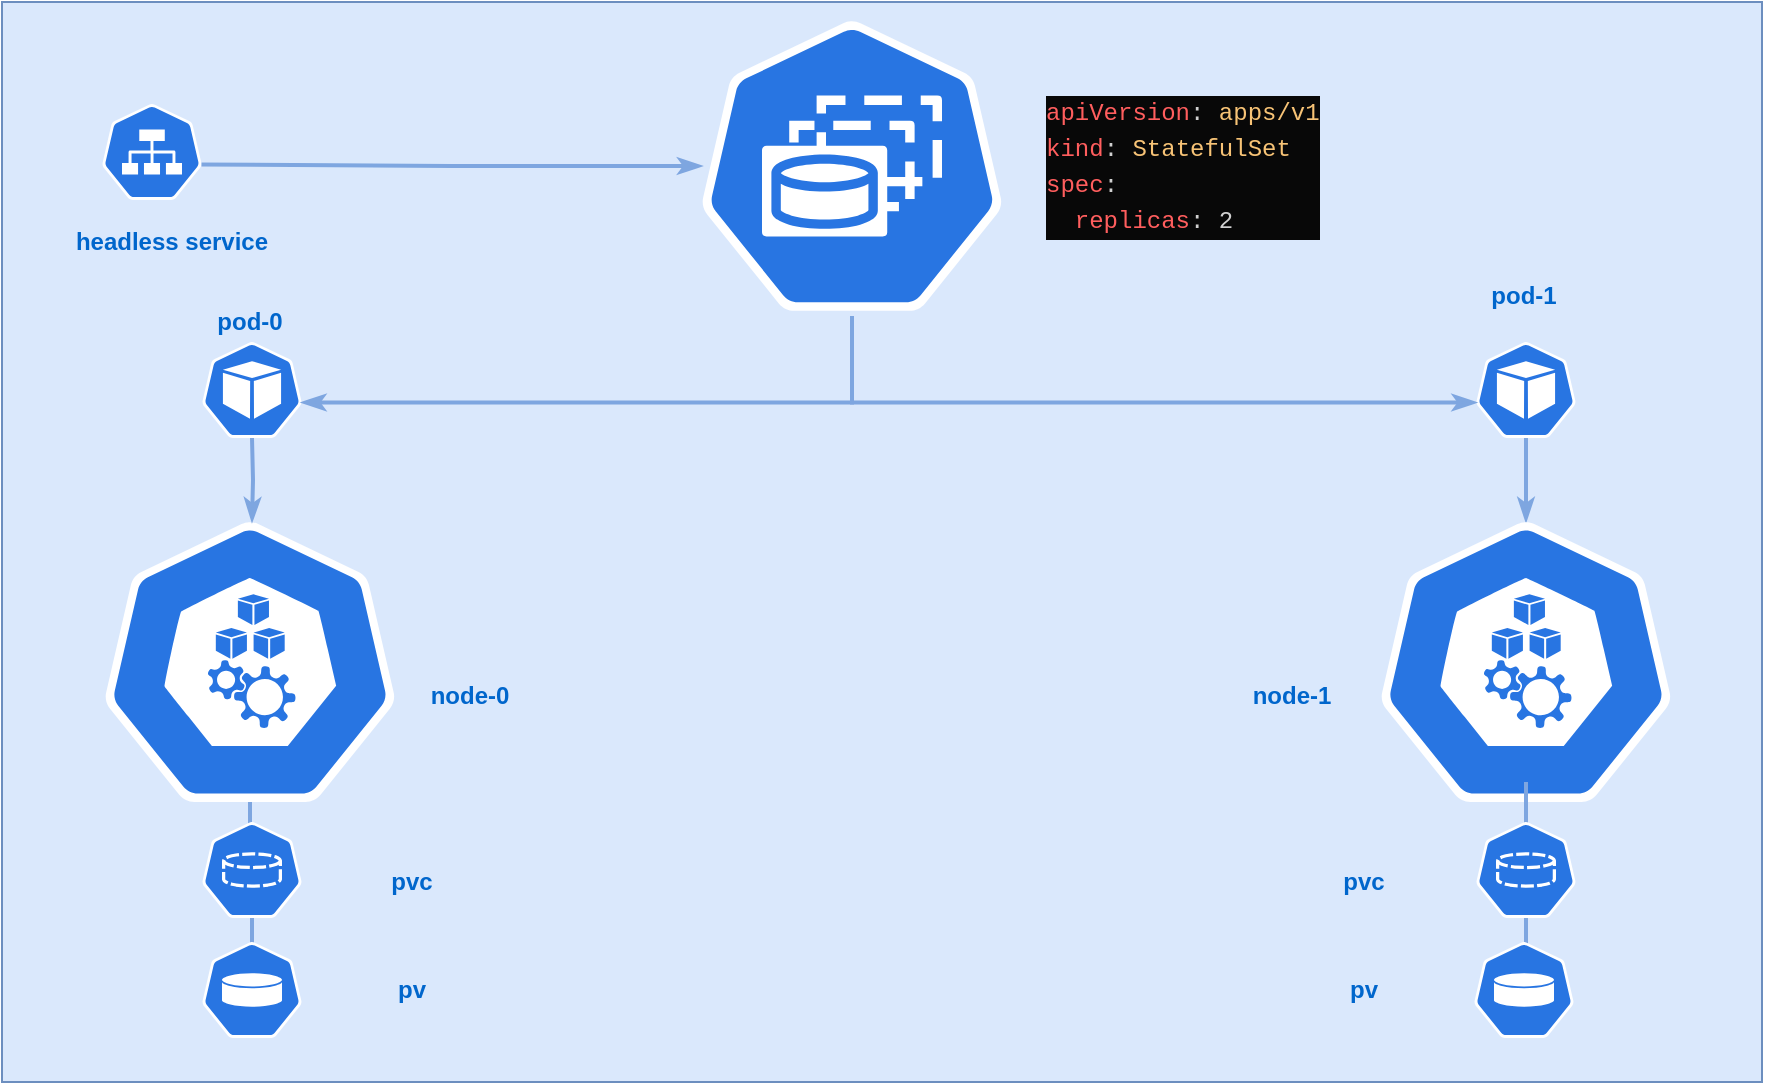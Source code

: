 <mxfile version="14.5.1" type="device"><diagram id="qE7TiqqoGSbIqo8UgUwT" name="Page-1"><mxGraphModel dx="1047" dy="705" grid="1" gridSize="10" guides="1" tooltips="1" connect="1" arrows="1" fold="1" page="1" pageScale="1" pageWidth="827" pageHeight="1169" math="0" shadow="0"><root><mxCell id="0"/><mxCell id="1" parent="0"/><mxCell id="6hJja2DEXQVhU4KZsvHY-12" value="" style="rounded=0;whiteSpace=wrap;html=1;fillColor=#dae8fc;strokeColor=#6c8ebf;" vertex="1" parent="1"><mxGeometry x="40" y="60" width="880" height="540" as="geometry"/></mxCell><mxCell id="6hJja2DEXQVhU4KZsvHY-3" value="&lt;div style=&quot;color: rgb(248 , 248 , 242) ; background-color: rgb(8 , 8 , 8) ; font-family: &amp;#34;menlo&amp;#34; , &amp;#34;monaco&amp;#34; , &amp;#34;courier new&amp;#34; , monospace ; font-weight: normal ; font-size: 12px ; line-height: 18px&quot;&gt;&lt;div&gt;&lt;span style=&quot;color: #ff5e5e&quot;&gt;apiVersion&lt;/span&gt;&lt;span style=&quot;color: #d0d0d0&quot;&gt;:&lt;/span&gt;&lt;span style=&quot;color: #c5c8c6&quot;&gt; &lt;/span&gt;&lt;span style=&quot;color: #f7c376&quot;&gt;apps/v1&lt;/span&gt;&lt;/div&gt;&lt;div&gt;&lt;span style=&quot;color: #ff5e5e&quot;&gt;kind&lt;/span&gt;&lt;span style=&quot;color: #d0d0d0&quot;&gt;:&lt;/span&gt;&lt;span style=&quot;color: #c5c8c6&quot;&gt; &lt;/span&gt;&lt;span style=&quot;color: #f7c376&quot;&gt;StatefulSet&lt;/span&gt;&lt;/div&gt;&lt;div&gt;&lt;span style=&quot;color: #c5c8c6&quot;&gt;  &lt;/span&gt;&lt;span style=&quot;color: #ff5e5e&quot;&gt;spec&lt;/span&gt;&lt;span style=&quot;color: #d0d0d0&quot;&gt;:&lt;/span&gt;&lt;/div&gt;&lt;div&gt;&lt;span style=&quot;color: #c5c8c6&quot;&gt;&lt;/span&gt;&lt;span style=&quot;color: #ff5e5e&quot;&gt;&amp;nbsp; replicas&lt;/span&gt;&lt;span style=&quot;color: #d0d0d0&quot;&gt;: 2&lt;/span&gt;&lt;span style=&quot;color: rgb(197 , 200 , 198)&quot;&gt;&amp;nbsp;&lt;/span&gt;&lt;/div&gt;&lt;/div&gt;" style="text;whiteSpace=wrap;html=1;" vertex="1" parent="1"><mxGeometry x="560" y="100" width="160" height="110" as="geometry"/></mxCell><mxCell id="6hJja2DEXQVhU4KZsvHY-4" value="" style="html=1;dashed=0;whitespace=wrap;fillColor=#2875E2;strokeColor=#ffffff;points=[[0.005,0.63,0],[0.1,0.2,0],[0.9,0.2,0],[0.5,0,0],[0.995,0.63,0],[0.72,0.99,0],[0.5,1,0],[0.28,0.99,0]];shape=mxgraph.kubernetes.icon;prIcon=node" vertex="1" parent="1"><mxGeometry x="89" y="320" width="150" height="140" as="geometry"/></mxCell><mxCell id="6hJja2DEXQVhU4KZsvHY-34" style="edgeStyle=orthogonalEdgeStyle;rounded=0;orthogonalLoop=1;jettySize=auto;html=1;exitX=0.5;exitY=0;exitDx=0;exitDy=0;exitPerimeter=0;entryX=0.5;entryY=1;entryDx=0;entryDy=0;entryPerimeter=0;startArrow=classicThin;startFill=1;endArrow=none;endFill=0;strokeColor=#7EA6E0;strokeWidth=2;" edge="1" parent="1" source="6hJja2DEXQVhU4KZsvHY-5" target="6hJja2DEXQVhU4KZsvHY-25"><mxGeometry relative="1" as="geometry"/></mxCell><mxCell id="6hJja2DEXQVhU4KZsvHY-5" value="" style="html=1;dashed=0;whitespace=wrap;fillColor=#2875E2;strokeColor=#ffffff;points=[[0.005,0.63,0],[0.1,0.2,0],[0.9,0.2,0],[0.5,0,0],[0.995,0.63,0],[0.72,0.99,0],[0.5,1,0],[0.28,0.99,0]];shape=mxgraph.kubernetes.icon;prIcon=node" vertex="1" parent="1"><mxGeometry x="727" y="320" width="150" height="140" as="geometry"/></mxCell><mxCell id="6hJja2DEXQVhU4KZsvHY-17" value="" style="html=1;dashed=0;whitespace=wrap;fillColor=#2875E2;strokeColor=#ffffff;points=[[0.005,0.63,0],[0.1,0.2,0],[0.9,0.2,0],[0.5,0,0],[0.995,0.63,0],[0.72,0.99,0],[0.5,1,0],[0.28,0.99,0]];shape=mxgraph.kubernetes.icon;prIcon=svc" vertex="1" parent="1"><mxGeometry x="90" y="111" width="50" height="48" as="geometry"/></mxCell><mxCell id="6hJja2DEXQVhU4KZsvHY-26" style="edgeStyle=orthogonalEdgeStyle;rounded=0;orthogonalLoop=1;jettySize=auto;html=1;entryX=0.995;entryY=0.63;entryDx=0;entryDy=0;entryPerimeter=0;strokeColor=#7EA6E0;strokeWidth=2;endArrow=none;endFill=0;startArrow=classicThin;startFill=1;" edge="1" parent="1" source="6hJja2DEXQVhU4KZsvHY-18" target="6hJja2DEXQVhU4KZsvHY-17"><mxGeometry relative="1" as="geometry"/></mxCell><mxCell id="6hJja2DEXQVhU4KZsvHY-18" value="" style="html=1;dashed=0;whitespace=wrap;fillColor=#2875E2;strokeColor=#ffffff;points=[[0.005,0.63,0],[0.1,0.2,0],[0.9,0.2,0],[0.5,0,0],[0.995,0.63,0],[0.72,0.99,0],[0.5,1,0],[0.28,0.99,0]];shape=mxgraph.kubernetes.icon;prIcon=sts" vertex="1" parent="1"><mxGeometry x="390" y="67" width="150" height="150" as="geometry"/></mxCell><mxCell id="6hJja2DEXQVhU4KZsvHY-35" style="edgeStyle=orthogonalEdgeStyle;rounded=0;orthogonalLoop=1;jettySize=auto;html=1;exitX=0.5;exitY=0;exitDx=0;exitDy=0;exitPerimeter=0;entryX=0.5;entryY=1;entryDx=0;entryDy=0;entryPerimeter=0;startArrow=none;startFill=0;endArrow=none;endFill=0;strokeColor=#7EA6E0;strokeWidth=2;" edge="1" parent="1" source="6hJja2DEXQVhU4KZsvHY-20" target="6hJja2DEXQVhU4KZsvHY-4"><mxGeometry relative="1" as="geometry"/></mxCell><mxCell id="6hJja2DEXQVhU4KZsvHY-36" style="edgeStyle=orthogonalEdgeStyle;rounded=0;orthogonalLoop=1;jettySize=auto;html=1;exitX=0.5;exitY=1;exitDx=0;exitDy=0;exitPerimeter=0;startArrow=none;startFill=0;endArrow=none;endFill=0;strokeColor=#7EA6E0;strokeWidth=2;" edge="1" parent="1" source="6hJja2DEXQVhU4KZsvHY-20" target="6hJja2DEXQVhU4KZsvHY-21"><mxGeometry relative="1" as="geometry"/></mxCell><mxCell id="6hJja2DEXQVhU4KZsvHY-20" value="" style="html=1;dashed=0;whitespace=wrap;fillColor=#2875E2;strokeColor=#ffffff;points=[[0.005,0.63,0],[0.1,0.2,0],[0.9,0.2,0],[0.5,0,0],[0.995,0.63,0],[0.72,0.99,0],[0.5,1,0],[0.28,0.99,0]];shape=mxgraph.kubernetes.icon;prIcon=pvc" vertex="1" parent="1"><mxGeometry x="140" y="470" width="50" height="48" as="geometry"/></mxCell><mxCell id="6hJja2DEXQVhU4KZsvHY-21" value="" style="html=1;dashed=0;whitespace=wrap;fillColor=#2875E2;strokeColor=#ffffff;points=[[0.005,0.63,0],[0.1,0.2,0],[0.9,0.2,0],[0.5,0,0],[0.995,0.63,0],[0.72,0.99,0],[0.5,1,0],[0.28,0.99,0]];shape=mxgraph.kubernetes.icon;prIcon=pv" vertex="1" parent="1"><mxGeometry x="140" y="530" width="50" height="48" as="geometry"/></mxCell><mxCell id="6hJja2DEXQVhU4KZsvHY-37" style="edgeStyle=orthogonalEdgeStyle;rounded=0;orthogonalLoop=1;jettySize=auto;html=1;exitX=0.5;exitY=0;exitDx=0;exitDy=0;exitPerimeter=0;startArrow=none;startFill=0;endArrow=none;endFill=0;strokeColor=#7EA6E0;strokeWidth=2;" edge="1" parent="1" source="6hJja2DEXQVhU4KZsvHY-22" target="6hJja2DEXQVhU4KZsvHY-5"><mxGeometry relative="1" as="geometry"/></mxCell><mxCell id="6hJja2DEXQVhU4KZsvHY-22" value="" style="html=1;dashed=0;whitespace=wrap;fillColor=#2875E2;strokeColor=#ffffff;points=[[0.005,0.63,0],[0.1,0.2,0],[0.9,0.2,0],[0.5,0,0],[0.995,0.63,0],[0.72,0.99,0],[0.5,1,0],[0.28,0.99,0]];shape=mxgraph.kubernetes.icon;prIcon=pvc" vertex="1" parent="1"><mxGeometry x="777" y="470" width="50" height="48" as="geometry"/></mxCell><mxCell id="6hJja2DEXQVhU4KZsvHY-38" style="edgeStyle=orthogonalEdgeStyle;rounded=0;orthogonalLoop=1;jettySize=auto;html=1;exitX=0.5;exitY=0;exitDx=0;exitDy=0;exitPerimeter=0;entryX=0.5;entryY=1;entryDx=0;entryDy=0;entryPerimeter=0;startArrow=none;startFill=0;endArrow=none;endFill=0;strokeColor=#7EA6E0;strokeWidth=2;" edge="1" parent="1" source="6hJja2DEXQVhU4KZsvHY-23" target="6hJja2DEXQVhU4KZsvHY-22"><mxGeometry relative="1" as="geometry"/></mxCell><mxCell id="6hJja2DEXQVhU4KZsvHY-23" value="" style="html=1;dashed=0;whitespace=wrap;fillColor=#2875E2;strokeColor=#ffffff;points=[[0.005,0.63,0],[0.1,0.2,0],[0.9,0.2,0],[0.5,0,0],[0.995,0.63,0],[0.72,0.99,0],[0.5,1,0],[0.28,0.99,0]];shape=mxgraph.kubernetes.icon;prIcon=pv" vertex="1" parent="1"><mxGeometry x="776" y="530" width="50" height="48" as="geometry"/></mxCell><mxCell id="6hJja2DEXQVhU4KZsvHY-24" value="" style="html=1;dashed=0;whitespace=wrap;fillColor=#2875E2;strokeColor=#ffffff;points=[[0.005,0.63,0],[0.1,0.2,0],[0.9,0.2,0],[0.5,0,0],[0.995,0.63,0],[0.72,0.99,0],[0.5,1,0],[0.28,0.99,0]];shape=mxgraph.kubernetes.icon;prIcon=pod" vertex="1" parent="1"><mxGeometry x="140" y="230" width="50" height="48" as="geometry"/></mxCell><mxCell id="6hJja2DEXQVhU4KZsvHY-25" value="" style="html=1;dashed=0;whitespace=wrap;fillColor=#2875E2;strokeColor=#ffffff;points=[[0.005,0.63,0],[0.1,0.2,0],[0.9,0.2,0],[0.5,0,0],[0.995,0.63,0],[0.72,0.99,0],[0.5,1,0],[0.28,0.99,0]];shape=mxgraph.kubernetes.icon;prIcon=pod" vertex="1" parent="1"><mxGeometry x="777" y="230" width="50" height="48" as="geometry"/></mxCell><mxCell id="6hJja2DEXQVhU4KZsvHY-28" style="edgeStyle=orthogonalEdgeStyle;rounded=0;orthogonalLoop=1;jettySize=auto;html=1;strokeColor=#7EA6E0;strokeWidth=2;endArrow=none;endFill=0;startArrow=classicThin;startFill=1;exitX=0.995;exitY=0.63;exitDx=0;exitDy=0;exitPerimeter=0;" edge="1" parent="1" source="6hJja2DEXQVhU4KZsvHY-24" target="6hJja2DEXQVhU4KZsvHY-18"><mxGeometry relative="1" as="geometry"><mxPoint x="520.25" y="410.76" as="sourcePoint"/><mxPoint x="270" y="410" as="targetPoint"/></mxGeometry></mxCell><mxCell id="6hJja2DEXQVhU4KZsvHY-29" style="edgeStyle=orthogonalEdgeStyle;rounded=0;orthogonalLoop=1;jettySize=auto;html=1;strokeColor=#7EA6E0;strokeWidth=2;endArrow=none;endFill=0;startArrow=classicThin;startFill=1;exitX=0.005;exitY=0.63;exitDx=0;exitDy=0;exitPerimeter=0;entryX=0.5;entryY=1;entryDx=0;entryDy=0;entryPerimeter=0;" edge="1" parent="1" source="6hJja2DEXQVhU4KZsvHY-25" target="6hJja2DEXQVhU4KZsvHY-18"><mxGeometry relative="1" as="geometry"><mxPoint x="420" y="343.24" as="sourcePoint"/><mxPoint x="695.25" y="300" as="targetPoint"/></mxGeometry></mxCell><mxCell id="6hJja2DEXQVhU4KZsvHY-30" style="edgeStyle=orthogonalEdgeStyle;rounded=0;orthogonalLoop=1;jettySize=auto;html=1;strokeColor=#7EA6E0;strokeWidth=2;endArrow=none;endFill=0;startArrow=classicThin;startFill=1;entryX=0.5;entryY=1;entryDx=0;entryDy=0;entryPerimeter=0;" edge="1" parent="1" target="6hJja2DEXQVhU4KZsvHY-24"><mxGeometry relative="1" as="geometry"><mxPoint x="165" y="320" as="sourcePoint"/><mxPoint x="540" y="340" as="targetPoint"/></mxGeometry></mxCell><mxCell id="6hJja2DEXQVhU4KZsvHY-39" value="&lt;font color=&quot;#0066cc&quot;&gt;&lt;b&gt;headless service&lt;/b&gt;&lt;/font&gt;" style="text;html=1;strokeColor=none;fillColor=none;align=center;verticalAlign=middle;whiteSpace=wrap;rounded=0;" vertex="1" parent="1"><mxGeometry x="70" y="170" width="110" height="20" as="geometry"/></mxCell><mxCell id="6hJja2DEXQVhU4KZsvHY-40" value="&lt;font color=&quot;#0066cc&quot;&gt;&lt;b&gt;pod-0&lt;/b&gt;&lt;/font&gt;" style="text;html=1;strokeColor=none;fillColor=none;align=center;verticalAlign=middle;whiteSpace=wrap;rounded=0;" vertex="1" parent="1"><mxGeometry x="109" y="210" width="110" height="20" as="geometry"/></mxCell><mxCell id="6hJja2DEXQVhU4KZsvHY-41" value="&lt;font color=&quot;#0066cc&quot;&gt;&lt;b&gt;pod-1&lt;/b&gt;&lt;/font&gt;" style="text;html=1;strokeColor=none;fillColor=none;align=center;verticalAlign=middle;whiteSpace=wrap;rounded=0;" vertex="1" parent="1"><mxGeometry x="746" y="197" width="110" height="20" as="geometry"/></mxCell><mxCell id="6hJja2DEXQVhU4KZsvHY-42" value="&lt;font color=&quot;#0066cc&quot;&gt;&lt;b&gt;node-0&lt;/b&gt;&lt;/font&gt;" style="text;html=1;strokeColor=none;fillColor=none;align=center;verticalAlign=middle;whiteSpace=wrap;rounded=0;" vertex="1" parent="1"><mxGeometry x="219" y="397" width="110" height="20" as="geometry"/></mxCell><mxCell id="6hJja2DEXQVhU4KZsvHY-43" value="&lt;font color=&quot;#0066cc&quot;&gt;&lt;b&gt;node-1&lt;/b&gt;&lt;/font&gt;" style="text;html=1;strokeColor=none;fillColor=none;align=center;verticalAlign=middle;whiteSpace=wrap;rounded=0;" vertex="1" parent="1"><mxGeometry x="630" y="397" width="110" height="20" as="geometry"/></mxCell><mxCell id="6hJja2DEXQVhU4KZsvHY-44" value="&lt;font color=&quot;#0066cc&quot;&gt;&lt;b&gt;pvc&lt;/b&gt;&lt;/font&gt;" style="text;html=1;strokeColor=none;fillColor=none;align=center;verticalAlign=middle;whiteSpace=wrap;rounded=0;" vertex="1" parent="1"><mxGeometry x="190" y="490" width="110" height="20" as="geometry"/></mxCell><mxCell id="6hJja2DEXQVhU4KZsvHY-45" value="&lt;font color=&quot;#0066cc&quot;&gt;&lt;b&gt;pv&lt;/b&gt;&lt;/font&gt;" style="text;html=1;strokeColor=none;fillColor=none;align=center;verticalAlign=middle;whiteSpace=wrap;rounded=0;" vertex="1" parent="1"><mxGeometry x="190" y="544" width="110" height="20" as="geometry"/></mxCell><mxCell id="6hJja2DEXQVhU4KZsvHY-46" value="&lt;font color=&quot;#0066cc&quot;&gt;&lt;b&gt;pvc&lt;/b&gt;&lt;/font&gt;" style="text;html=1;strokeColor=none;fillColor=none;align=center;verticalAlign=middle;whiteSpace=wrap;rounded=0;" vertex="1" parent="1"><mxGeometry x="666" y="490" width="110" height="20" as="geometry"/></mxCell><mxCell id="6hJja2DEXQVhU4KZsvHY-47" value="&lt;font color=&quot;#0066cc&quot;&gt;&lt;b&gt;pv&lt;/b&gt;&lt;/font&gt;" style="text;html=1;strokeColor=none;fillColor=none;align=center;verticalAlign=middle;whiteSpace=wrap;rounded=0;" vertex="1" parent="1"><mxGeometry x="666" y="544" width="110" height="20" as="geometry"/></mxCell></root></mxGraphModel></diagram></mxfile>